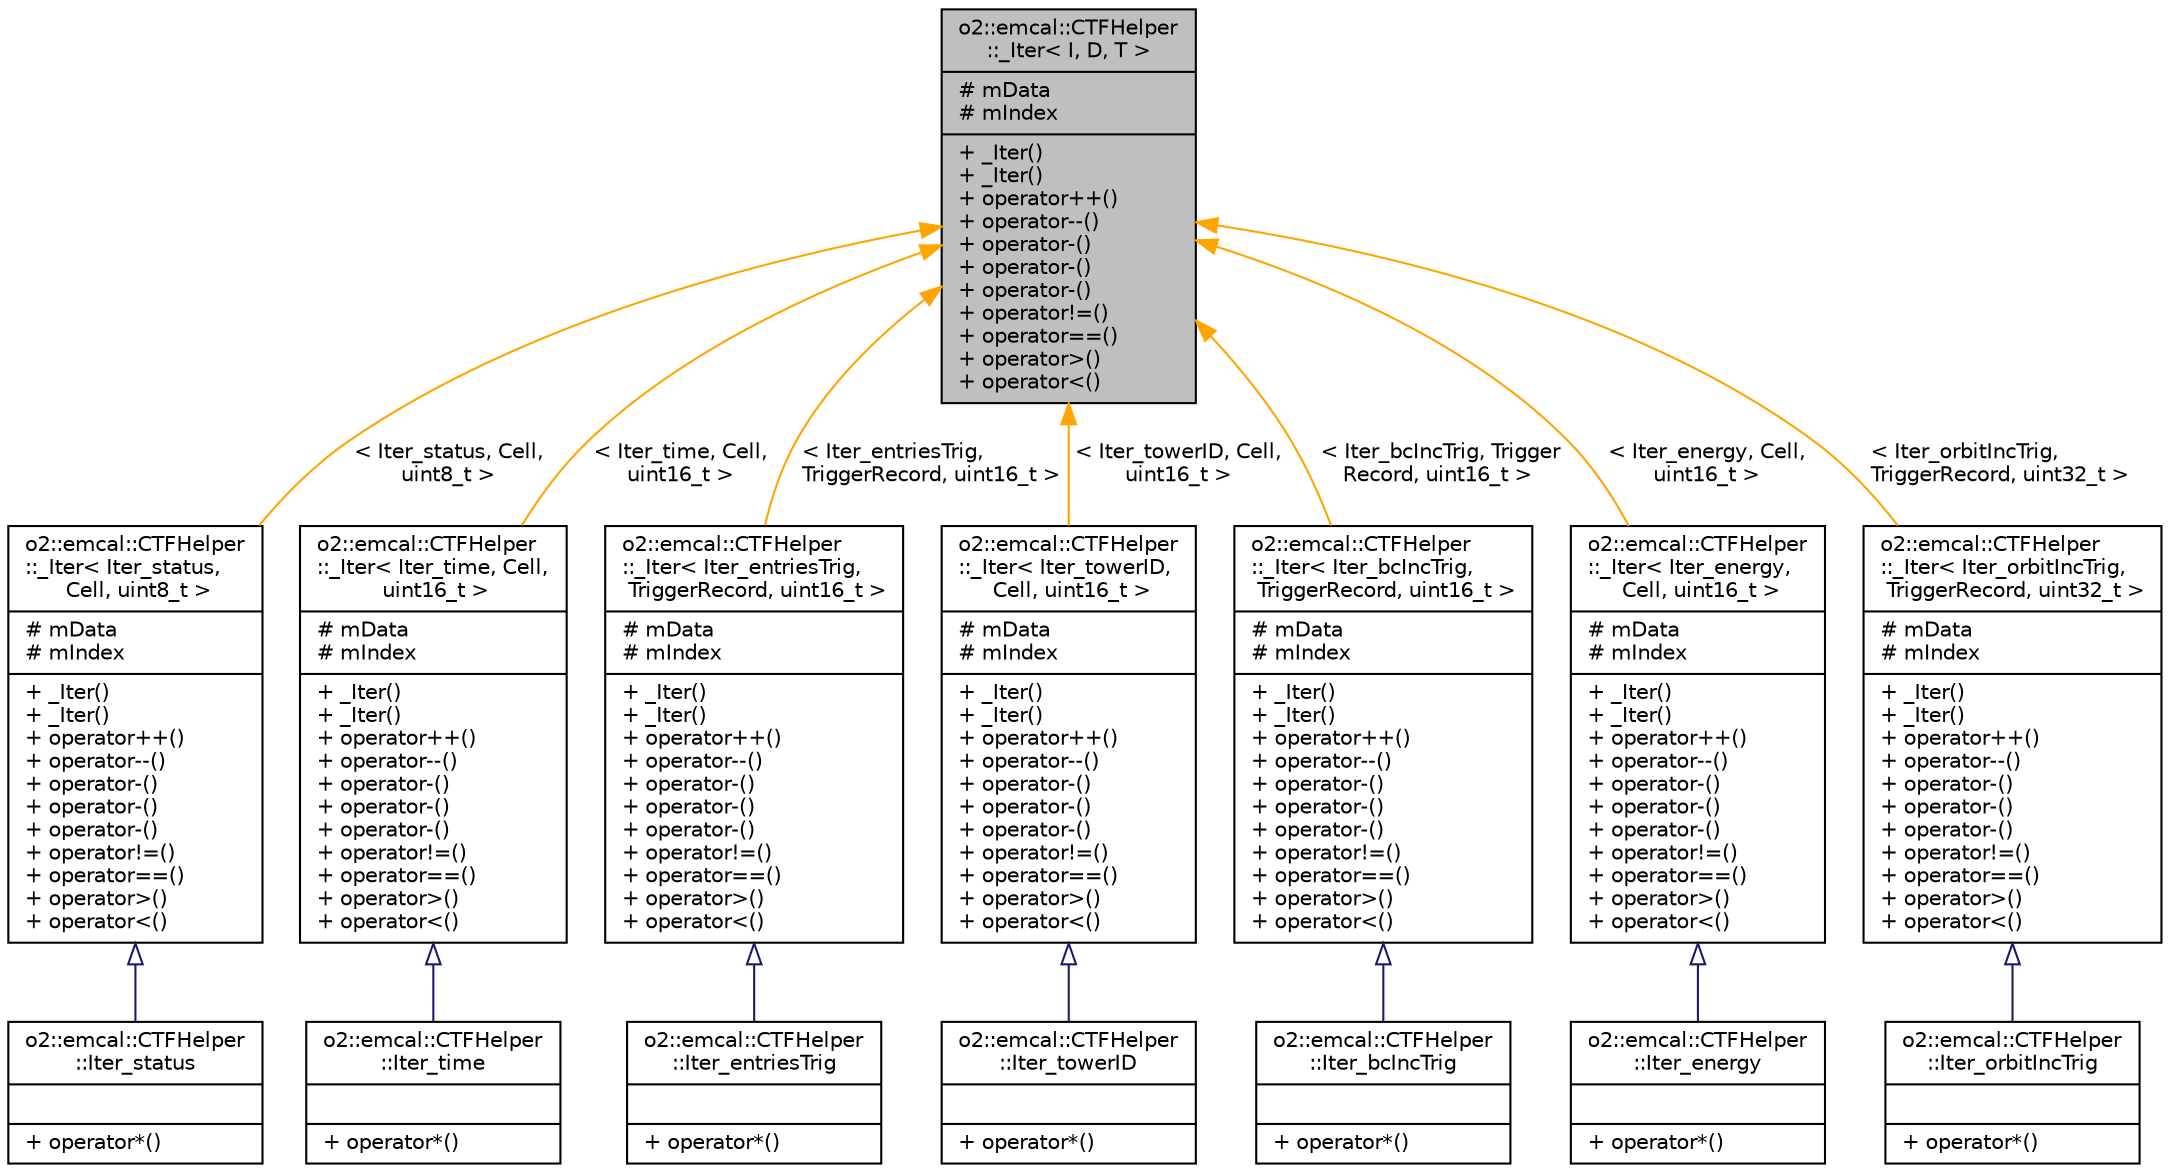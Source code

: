 digraph "o2::emcal::CTFHelper::_Iter&lt; I, D, T &gt;"
{
 // INTERACTIVE_SVG=YES
  bgcolor="transparent";
  edge [fontname="Helvetica",fontsize="10",labelfontname="Helvetica",labelfontsize="10"];
  node [fontname="Helvetica",fontsize="10",shape=record];
  Node0 [label="{o2::emcal::CTFHelper\l::_Iter\< I, D, T \>\n|# mData\l# mIndex\l|+ _Iter()\l+ _Iter()\l+ operator++()\l+ operator--()\l+ operator-()\l+ operator-()\l+ operator-()\l+ operator!=()\l+ operator==()\l+ operator\>()\l+ operator\<()\l}",height=0.2,width=0.4,color="black", fillcolor="grey75", style="filled", fontcolor="black"];
  Node0 -> Node1 [dir="back",color="orange",fontsize="10",style="solid",label=" \< Iter_status, Cell,\l uint8_t \>" ,fontname="Helvetica"];
  Node1 [label="{o2::emcal::CTFHelper\l::_Iter\< Iter_status,\l Cell, uint8_t \>\n|# mData\l# mIndex\l|+ _Iter()\l+ _Iter()\l+ operator++()\l+ operator--()\l+ operator-()\l+ operator-()\l+ operator-()\l+ operator!=()\l+ operator==()\l+ operator\>()\l+ operator\<()\l}",height=0.2,width=0.4,color="black",URL="$d3/d61/classo2_1_1emcal_1_1CTFHelper_1_1__Iter.html"];
  Node1 -> Node2 [dir="back",color="midnightblue",fontsize="10",style="solid",arrowtail="onormal",fontname="Helvetica"];
  Node2 [label="{o2::emcal::CTFHelper\l::Iter_status\n||+ operator*()\l}",height=0.2,width=0.4,color="black",URL="$db/d59/classo2_1_1emcal_1_1CTFHelper_1_1Iter__status.html"];
  Node0 -> Node3 [dir="back",color="orange",fontsize="10",style="solid",label=" \< Iter_time, Cell,\l uint16_t \>" ,fontname="Helvetica"];
  Node3 [label="{o2::emcal::CTFHelper\l::_Iter\< Iter_time, Cell,\l uint16_t \>\n|# mData\l# mIndex\l|+ _Iter()\l+ _Iter()\l+ operator++()\l+ operator--()\l+ operator-()\l+ operator-()\l+ operator-()\l+ operator!=()\l+ operator==()\l+ operator\>()\l+ operator\<()\l}",height=0.2,width=0.4,color="black",URL="$d3/d61/classo2_1_1emcal_1_1CTFHelper_1_1__Iter.html"];
  Node3 -> Node4 [dir="back",color="midnightblue",fontsize="10",style="solid",arrowtail="onormal",fontname="Helvetica"];
  Node4 [label="{o2::emcal::CTFHelper\l::Iter_time\n||+ operator*()\l}",height=0.2,width=0.4,color="black",URL="$d5/dc4/classo2_1_1emcal_1_1CTFHelper_1_1Iter__time.html"];
  Node0 -> Node5 [dir="back",color="orange",fontsize="10",style="solid",label=" \< Iter_entriesTrig,\l TriggerRecord, uint16_t \>" ,fontname="Helvetica"];
  Node5 [label="{o2::emcal::CTFHelper\l::_Iter\< Iter_entriesTrig,\l TriggerRecord, uint16_t \>\n|# mData\l# mIndex\l|+ _Iter()\l+ _Iter()\l+ operator++()\l+ operator--()\l+ operator-()\l+ operator-()\l+ operator-()\l+ operator!=()\l+ operator==()\l+ operator\>()\l+ operator\<()\l}",height=0.2,width=0.4,color="black",URL="$d3/d61/classo2_1_1emcal_1_1CTFHelper_1_1__Iter.html"];
  Node5 -> Node6 [dir="back",color="midnightblue",fontsize="10",style="solid",arrowtail="onormal",fontname="Helvetica"];
  Node6 [label="{o2::emcal::CTFHelper\l::Iter_entriesTrig\n||+ operator*()\l}",height=0.2,width=0.4,color="black",URL="$d1/d52/classo2_1_1emcal_1_1CTFHelper_1_1Iter__entriesTrig.html"];
  Node0 -> Node7 [dir="back",color="orange",fontsize="10",style="solid",label=" \< Iter_towerID, Cell,\l uint16_t \>" ,fontname="Helvetica"];
  Node7 [label="{o2::emcal::CTFHelper\l::_Iter\< Iter_towerID,\l Cell, uint16_t \>\n|# mData\l# mIndex\l|+ _Iter()\l+ _Iter()\l+ operator++()\l+ operator--()\l+ operator-()\l+ operator-()\l+ operator-()\l+ operator!=()\l+ operator==()\l+ operator\>()\l+ operator\<()\l}",height=0.2,width=0.4,color="black",URL="$d3/d61/classo2_1_1emcal_1_1CTFHelper_1_1__Iter.html"];
  Node7 -> Node8 [dir="back",color="midnightblue",fontsize="10",style="solid",arrowtail="onormal",fontname="Helvetica"];
  Node8 [label="{o2::emcal::CTFHelper\l::Iter_towerID\n||+ operator*()\l}",height=0.2,width=0.4,color="black",URL="$dc/db1/classo2_1_1emcal_1_1CTFHelper_1_1Iter__towerID.html"];
  Node0 -> Node9 [dir="back",color="orange",fontsize="10",style="solid",label=" \< Iter_bcIncTrig, Trigger\lRecord, uint16_t \>" ,fontname="Helvetica"];
  Node9 [label="{o2::emcal::CTFHelper\l::_Iter\< Iter_bcIncTrig,\l TriggerRecord, uint16_t \>\n|# mData\l# mIndex\l|+ _Iter()\l+ _Iter()\l+ operator++()\l+ operator--()\l+ operator-()\l+ operator-()\l+ operator-()\l+ operator!=()\l+ operator==()\l+ operator\>()\l+ operator\<()\l}",height=0.2,width=0.4,color="black",URL="$d3/d61/classo2_1_1emcal_1_1CTFHelper_1_1__Iter.html"];
  Node9 -> Node10 [dir="back",color="midnightblue",fontsize="10",style="solid",arrowtail="onormal",fontname="Helvetica"];
  Node10 [label="{o2::emcal::CTFHelper\l::Iter_bcIncTrig\n||+ operator*()\l}",height=0.2,width=0.4,color="black",URL="$de/d71/classo2_1_1emcal_1_1CTFHelper_1_1Iter__bcIncTrig.html"];
  Node0 -> Node11 [dir="back",color="orange",fontsize="10",style="solid",label=" \< Iter_energy, Cell,\l uint16_t \>" ,fontname="Helvetica"];
  Node11 [label="{o2::emcal::CTFHelper\l::_Iter\< Iter_energy,\l Cell, uint16_t \>\n|# mData\l# mIndex\l|+ _Iter()\l+ _Iter()\l+ operator++()\l+ operator--()\l+ operator-()\l+ operator-()\l+ operator-()\l+ operator!=()\l+ operator==()\l+ operator\>()\l+ operator\<()\l}",height=0.2,width=0.4,color="black",URL="$d3/d61/classo2_1_1emcal_1_1CTFHelper_1_1__Iter.html"];
  Node11 -> Node12 [dir="back",color="midnightblue",fontsize="10",style="solid",arrowtail="onormal",fontname="Helvetica"];
  Node12 [label="{o2::emcal::CTFHelper\l::Iter_energy\n||+ operator*()\l}",height=0.2,width=0.4,color="black",URL="$d3/d19/classo2_1_1emcal_1_1CTFHelper_1_1Iter__energy.html"];
  Node0 -> Node13 [dir="back",color="orange",fontsize="10",style="solid",label=" \< Iter_orbitIncTrig,\l TriggerRecord, uint32_t \>" ,fontname="Helvetica"];
  Node13 [label="{o2::emcal::CTFHelper\l::_Iter\< Iter_orbitIncTrig,\l TriggerRecord, uint32_t \>\n|# mData\l# mIndex\l|+ _Iter()\l+ _Iter()\l+ operator++()\l+ operator--()\l+ operator-()\l+ operator-()\l+ operator-()\l+ operator!=()\l+ operator==()\l+ operator\>()\l+ operator\<()\l}",height=0.2,width=0.4,color="black",URL="$d3/d61/classo2_1_1emcal_1_1CTFHelper_1_1__Iter.html"];
  Node13 -> Node14 [dir="back",color="midnightblue",fontsize="10",style="solid",arrowtail="onormal",fontname="Helvetica"];
  Node14 [label="{o2::emcal::CTFHelper\l::Iter_orbitIncTrig\n||+ operator*()\l}",height=0.2,width=0.4,color="black",URL="$d9/dd6/classo2_1_1emcal_1_1CTFHelper_1_1Iter__orbitIncTrig.html"];
}
